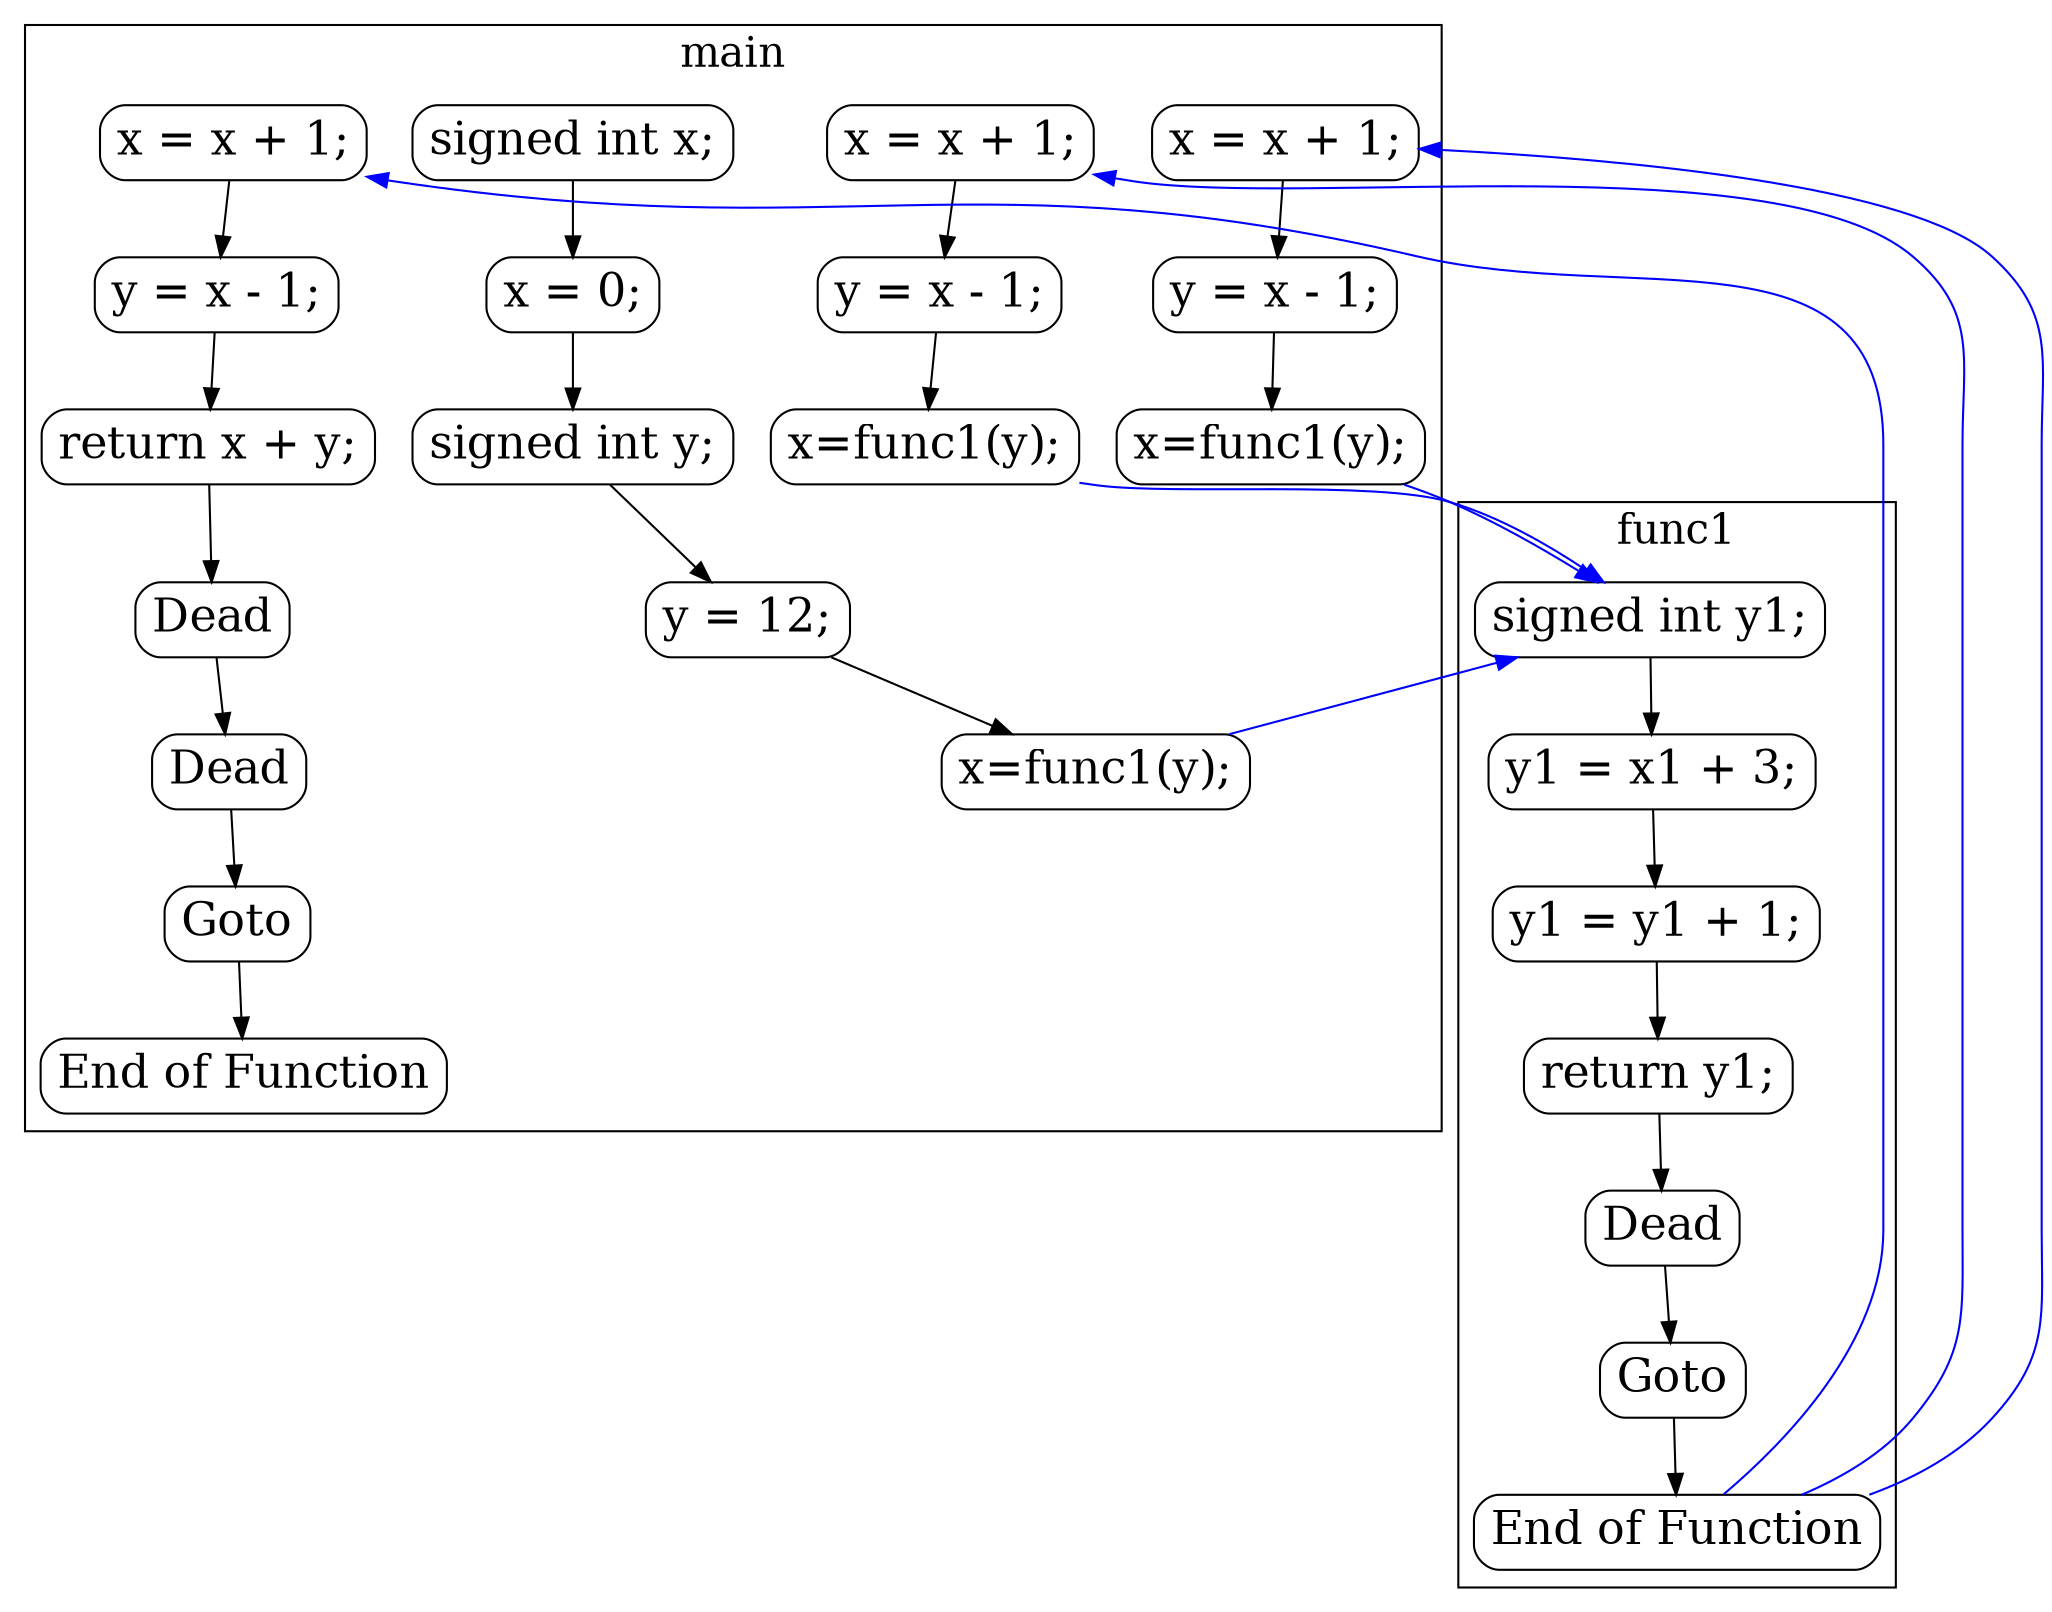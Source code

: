digraph G {
color=black;
orientation=portrait;
fontsize=20;
compound=true;
size="30,40";
ratio=compress;
subgraph "cluster_main" {
label="main";
Node_0_0 [shape=Mrecord, fontsize=22, label="signed int x;"];
Node_0_0 -> Node_0_1;
Node_0_1 [shape=Mrecord, fontsize=22, label="x = 0;"];
Node_0_1 -> Node_0_2;
Node_0_2 [shape=Mrecord, fontsize=22, label="signed int y;"];
Node_0_2 -> Node_0_3;
Node_0_3 [shape=Mrecord, fontsize=22, label="y = 12;"];
Node_0_3 -> Node_0_4;
Node_0_4 [shape=Mrecord, fontsize=22, label="x=func1(y);"];
Node_0_5 [shape=Mrecord, fontsize=22, label="x = x + 1;"];
Node_0_5 -> Node_0_6;
Node_0_6 [shape=Mrecord, fontsize=22, label="y = x - 1;"];
Node_0_6 -> Node_0_7;
Node_0_7 [shape=Mrecord, fontsize=22, label="x=func1(y);"];
Node_0_8 [shape=Mrecord, fontsize=22, label="x = x + 1;"];
Node_0_8 -> Node_0_9;
Node_0_9 [shape=Mrecord, fontsize=22, label="y = x - 1;"];
Node_0_9 -> Node_0_10;
Node_0_10 [shape=Mrecord, fontsize=22, label="x=func1(y);"];
Node_0_11 [shape=Mrecord, fontsize=22, label="x = x + 1;"];
Node_0_11 -> Node_0_12;
Node_0_12 [shape=Mrecord, fontsize=22, label="y = x - 1;"];
Node_0_12 -> Node_0_13;
Node_0_13 [shape=Mrecord, fontsize=22, label="return x + y;"];
Node_0_13 -> Node_0_14;
Node_0_14 [shape=Mrecord, fontsize=22, label="Dead"];
Node_0_14 -> Node_0_15;
Node_0_15 [shape=Mrecord, fontsize=22, label="Dead"];
Node_0_15 -> Node_0_16;
Node_0_16 [shape=Mrecord, fontsize=22, label="Goto"];
Node_0_16 -> Node_0_17;
Node_0_17 [shape=Mrecord, fontsize=22, label="End of Function"];
}

subgraph "cluster_func1" {
label="func1";
Node_1_18 [shape=Mrecord, fontsize=22, label="signed int y1;"];
Node_1_18 -> Node_1_19;
Node_1_19 [shape=Mrecord, fontsize=22, label="y1 = x1 + 3;"];
Node_1_19 -> Node_1_20;
Node_1_20 [shape=Mrecord, fontsize=22, label="y1 = y1 + 1;"];
Node_1_20 -> Node_1_21;
Node_1_21 [shape=Mrecord, fontsize=22, label="return y1;"];
Node_1_21 -> Node_1_22;
Node_1_22 [shape=Mrecord, fontsize=22, label="Dead"];
Node_1_22 -> Node_1_23;
Node_1_23 [shape=Mrecord, fontsize=22, label="Goto"];
Node_1_23 -> Node_1_24;
Node_1_24 [shape=Mrecord, fontsize=22, label="End of Function"];
}

Node_0_4 -> Node_1_18 [color=blue];
Node_1_24 -> Node_0_5 [color=blue];
Node_0_7 -> Node_1_18 [color=blue];
Node_1_24 -> Node_0_8 [color=blue];
Node_0_10 -> Node_1_18 [color=blue];
Node_1_24 -> Node_0_11 [color=blue];
}
